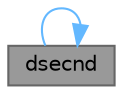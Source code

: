 digraph "dsecnd"
{
 // LATEX_PDF_SIZE
  bgcolor="transparent";
  edge [fontname=Helvetica,fontsize=10,labelfontname=Helvetica,labelfontsize=10];
  node [fontname=Helvetica,fontsize=10,shape=box,height=0.2,width=0.4];
  rankdir="LR";
  Node1 [id="Node000001",label="dsecnd",height=0.2,width=0.4,color="gray40", fillcolor="grey60", style="filled", fontcolor="black",tooltip="DSECND returns nothing"];
  Node1 -> Node1 [id="edge1_Node000001_Node000001",color="steelblue1",style="solid",tooltip=" "];
}

